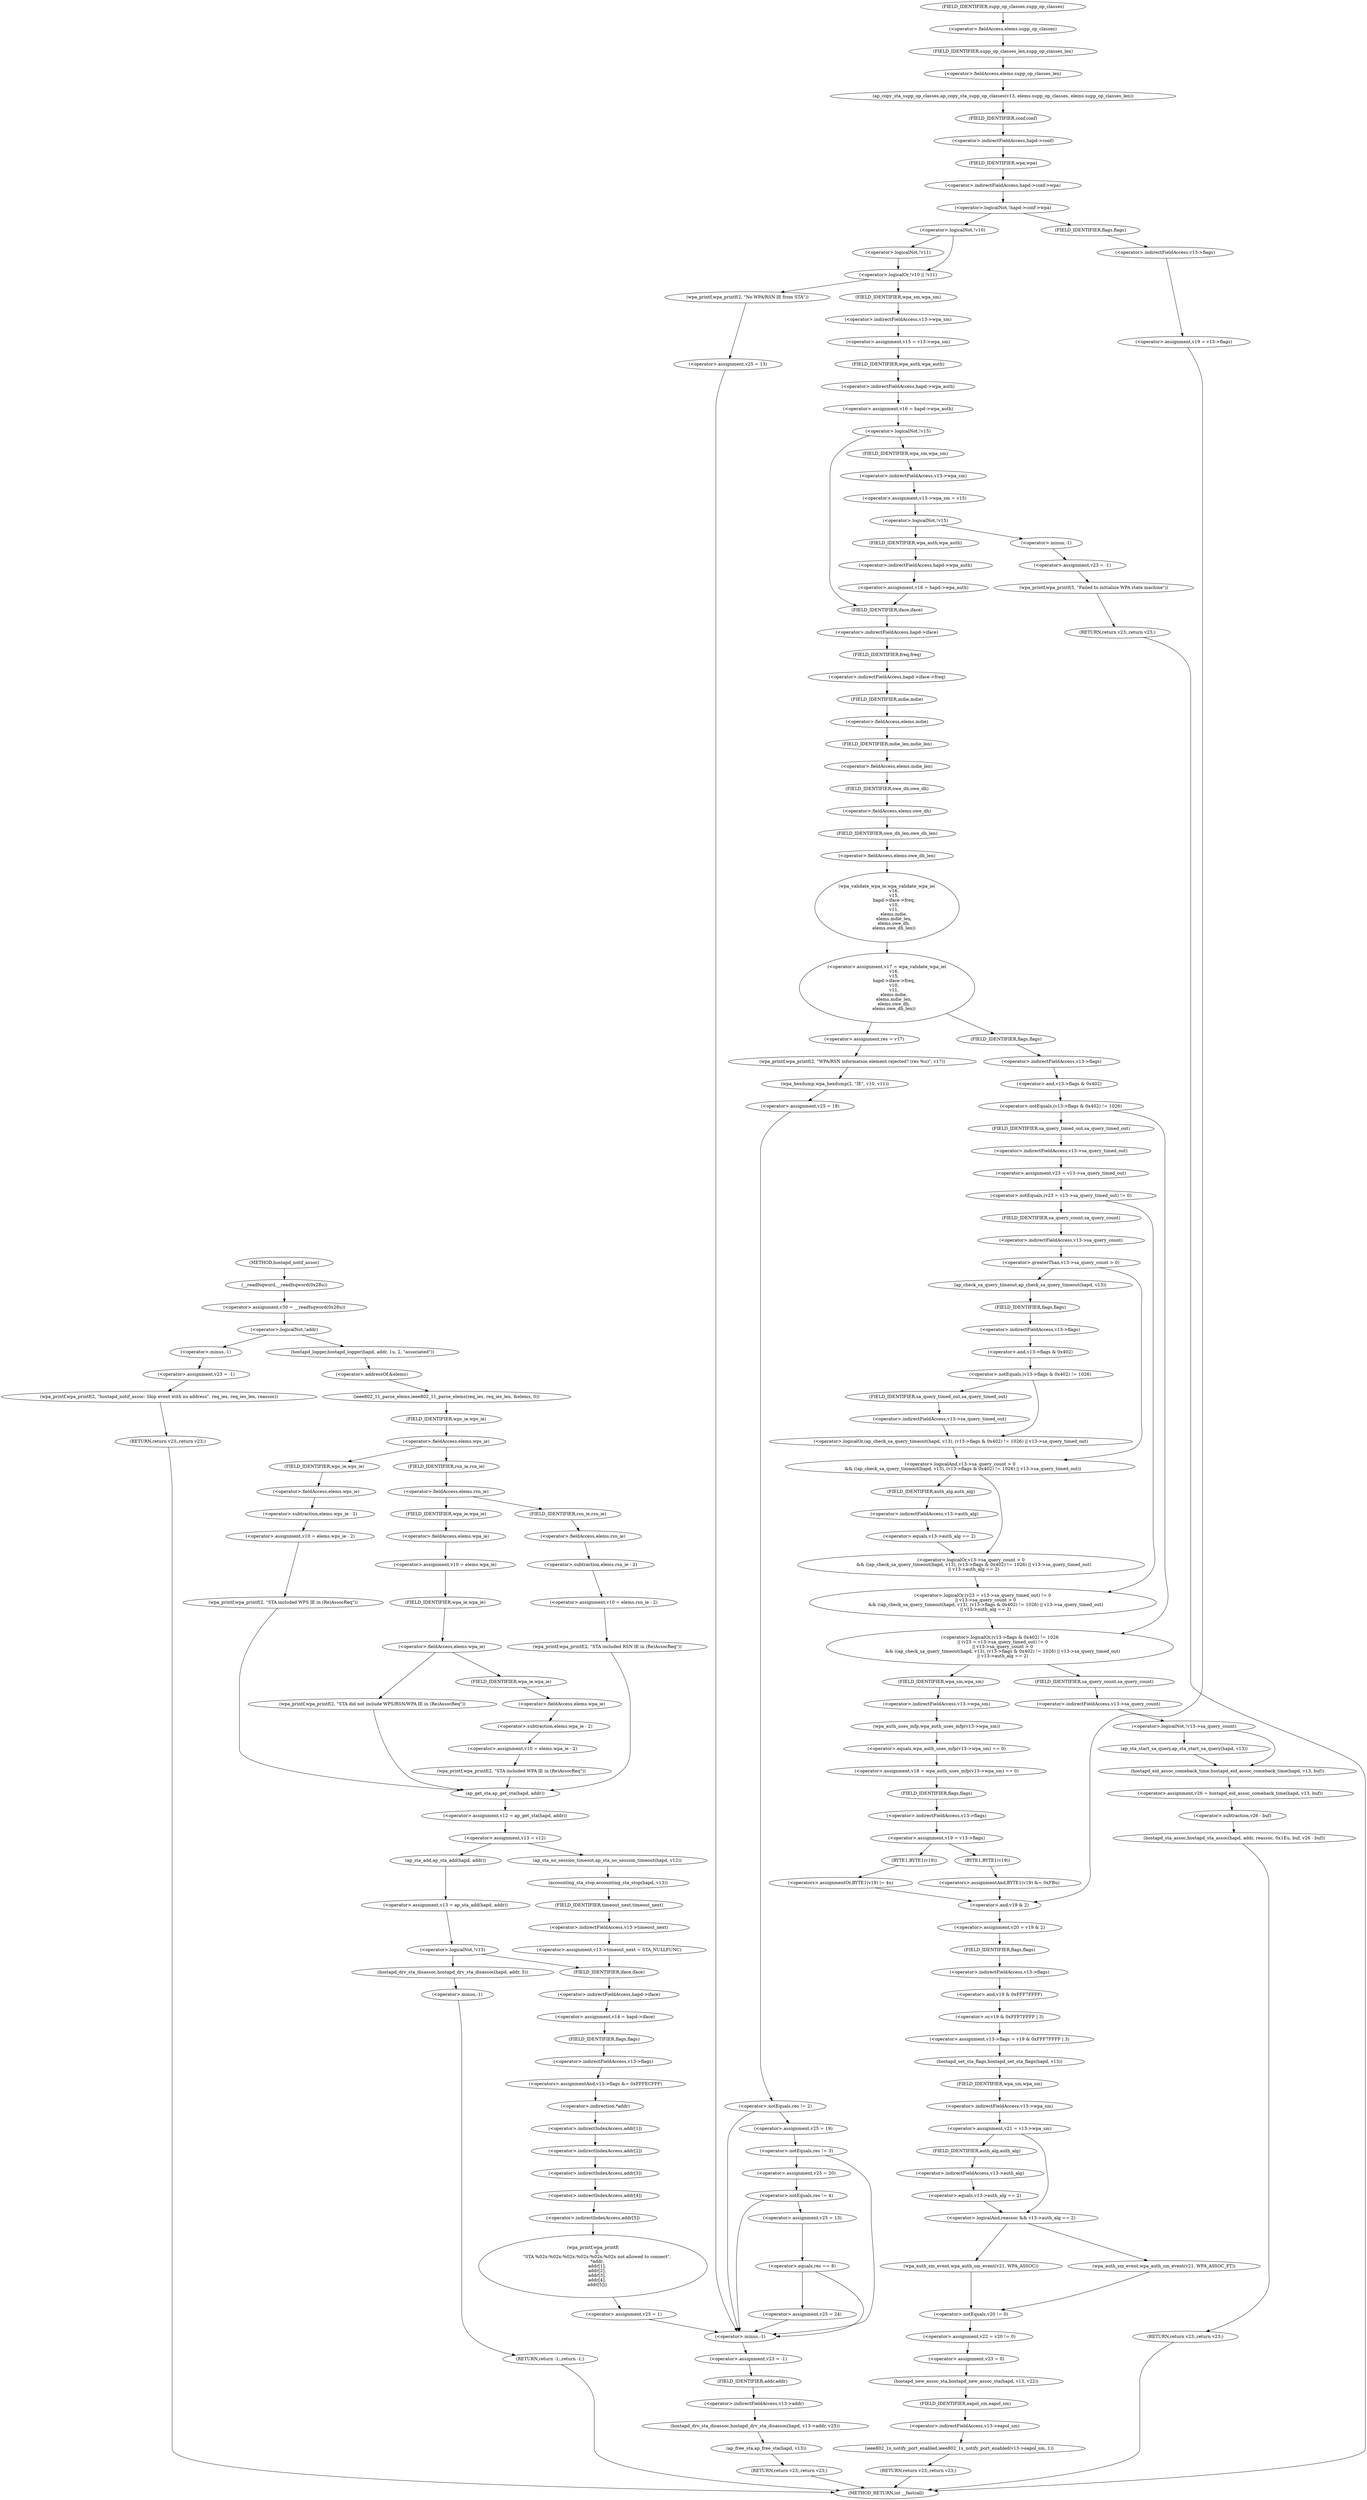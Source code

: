 digraph hostapd_notif_assoc {  
"1000148" [label = "(<operator>.assignment,v30 = __readfsqword(0x28u))" ]
"1000150" [label = "(__readfsqword,__readfsqword(0x28u))" ]
"1000153" [label = "(<operator>.logicalNot,!addr)" ]
"1000156" [label = "(<operator>.assignment,v23 = -1)" ]
"1000158" [label = "(<operator>.minus,-1)" ]
"1000160" [label = "(wpa_printf,wpa_printf(2, \"hostapd_notif_assoc: Skip event with no address\", req_ies, req_ies_len, reassoc))" ]
"1000166" [label = "(RETURN,return v23;,return v23;)" ]
"1000168" [label = "(hostapd_logger,hostapd_logger(hapd, addr, 1u, 2, \"associated\"))" ]
"1000174" [label = "(ieee802_11_parse_elems,ieee802_11_parse_elems(req_ies, req_ies_len, &elems, 0))" ]
"1000177" [label = "(<operator>.addressOf,&elems)" ]
"1000181" [label = "(<operator>.fieldAccess,elems.wps_ie)" ]
"1000183" [label = "(FIELD_IDENTIFIER,wps_ie,wps_ie)" ]
"1000185" [label = "(<operator>.assignment,v10 = elems.wps_ie - 2)" ]
"1000187" [label = "(<operator>.subtraction,elems.wps_ie - 2)" ]
"1000188" [label = "(<operator>.fieldAccess,elems.wps_ie)" ]
"1000190" [label = "(FIELD_IDENTIFIER,wps_ie,wps_ie)" ]
"1000193" [label = "(wpa_printf,wpa_printf(2, \"STA included WPS IE in (Re)AssocReq\"))" ]
"1000198" [label = "(<operator>.fieldAccess,elems.rsn_ie)" ]
"1000200" [label = "(FIELD_IDENTIFIER,rsn_ie,rsn_ie)" ]
"1000202" [label = "(<operator>.assignment,v10 = elems.rsn_ie - 2)" ]
"1000204" [label = "(<operator>.subtraction,elems.rsn_ie - 2)" ]
"1000205" [label = "(<operator>.fieldAccess,elems.rsn_ie)" ]
"1000207" [label = "(FIELD_IDENTIFIER,rsn_ie,rsn_ie)" ]
"1000210" [label = "(wpa_printf,wpa_printf(2, \"STA included RSN IE in (Re)AssocReq\"))" ]
"1000215" [label = "(<operator>.assignment,v10 = elems.wpa_ie)" ]
"1000217" [label = "(<operator>.fieldAccess,elems.wpa_ie)" ]
"1000219" [label = "(FIELD_IDENTIFIER,wpa_ie,wpa_ie)" ]
"1000221" [label = "(<operator>.fieldAccess,elems.wpa_ie)" ]
"1000223" [label = "(FIELD_IDENTIFIER,wpa_ie,wpa_ie)" ]
"1000225" [label = "(<operator>.assignment,v10 = elems.wpa_ie - 2)" ]
"1000227" [label = "(<operator>.subtraction,elems.wpa_ie - 2)" ]
"1000228" [label = "(<operator>.fieldAccess,elems.wpa_ie)" ]
"1000230" [label = "(FIELD_IDENTIFIER,wpa_ie,wpa_ie)" ]
"1000233" [label = "(wpa_printf,wpa_printf(2, \"STA included WPA IE in (Re)AssocReq\"))" ]
"1000239" [label = "(wpa_printf,wpa_printf(2, \"STA did not include WPS/RSN/WPA IE in (Re)AssocReq\"))" ]
"1000242" [label = "(<operator>.assignment,v12 = ap_get_sta(hapd, addr))" ]
"1000244" [label = "(ap_get_sta,ap_get_sta(hapd, addr))" ]
"1000247" [label = "(<operator>.assignment,v13 = v12)" ]
"1000253" [label = "(ap_sta_no_session_timeout,ap_sta_no_session_timeout(hapd, v12))" ]
"1000256" [label = "(accounting_sta_stop,accounting_sta_stop(hapd, v13))" ]
"1000259" [label = "(<operator>.assignment,v13->timeout_next = STA_NULLFUNC)" ]
"1000260" [label = "(<operator>.indirectFieldAccess,v13->timeout_next)" ]
"1000262" [label = "(FIELD_IDENTIFIER,timeout_next,timeout_next)" ]
"1000266" [label = "(<operator>.assignment,v13 = ap_sta_add(hapd, addr))" ]
"1000268" [label = "(ap_sta_add,ap_sta_add(hapd, addr))" ]
"1000272" [label = "(<operator>.logicalNot,!v13)" ]
"1000275" [label = "(hostapd_drv_sta_disassoc,hostapd_drv_sta_disassoc(hapd, addr, 5))" ]
"1000279" [label = "(RETURN,return -1;,return -1;)" ]
"1000280" [label = "(<operator>.minus,-1)" ]
"1000282" [label = "(<operator>.assignment,v14 = hapd->iface)" ]
"1000284" [label = "(<operator>.indirectFieldAccess,hapd->iface)" ]
"1000286" [label = "(FIELD_IDENTIFIER,iface,iface)" ]
"1000287" [label = "(<operators>.assignmentAnd,v13->flags &= 0xFFFECFFF)" ]
"1000288" [label = "(<operator>.indirectFieldAccess,v13->flags)" ]
"1000290" [label = "(FIELD_IDENTIFIER,flags,flags)" ]
"1000293" [label = "(wpa_printf,wpa_printf(\n      3,\n      \"STA %02x:%02x:%02x:%02x:%02x:%02x not allowed to connect\",\n      *addr,\n      addr[1],\n      addr[2],\n      addr[3],\n      addr[4],\n      addr[5]))" ]
"1000296" [label = "(<operator>.indirection,*addr)" ]
"1000298" [label = "(<operator>.indirectIndexAccess,addr[1])" ]
"1000301" [label = "(<operator>.indirectIndexAccess,addr[2])" ]
"1000304" [label = "(<operator>.indirectIndexAccess,addr[3])" ]
"1000307" [label = "(<operator>.indirectIndexAccess,addr[4])" ]
"1000310" [label = "(<operator>.indirectIndexAccess,addr[5])" ]
"1000313" [label = "(<operator>.assignment,v25 = 1)" ]
"1000317" [label = "(<operator>.assignment,v23 = -1)" ]
"1000319" [label = "(<operator>.minus,-1)" ]
"1000321" [label = "(hostapd_drv_sta_disassoc,hostapd_drv_sta_disassoc(hapd, v13->addr, v25))" ]
"1000323" [label = "(<operator>.indirectFieldAccess,v13->addr)" ]
"1000325" [label = "(FIELD_IDENTIFIER,addr,addr)" ]
"1000327" [label = "(ap_free_sta,ap_free_sta(hapd, v13))" ]
"1000330" [label = "(RETURN,return v23;,return v23;)" ]
"1000332" [label = "(ap_copy_sta_supp_op_classes,ap_copy_sta_supp_op_classes(v13, elems.supp_op_classes, elems.supp_op_classes_len))" ]
"1000334" [label = "(<operator>.fieldAccess,elems.supp_op_classes)" ]
"1000336" [label = "(FIELD_IDENTIFIER,supp_op_classes,supp_op_classes)" ]
"1000337" [label = "(<operator>.fieldAccess,elems.supp_op_classes_len)" ]
"1000339" [label = "(FIELD_IDENTIFIER,supp_op_classes_len,supp_op_classes_len)" ]
"1000341" [label = "(<operator>.logicalNot,!hapd->conf->wpa)" ]
"1000342" [label = "(<operator>.indirectFieldAccess,hapd->conf->wpa)" ]
"1000343" [label = "(<operator>.indirectFieldAccess,hapd->conf)" ]
"1000345" [label = "(FIELD_IDENTIFIER,conf,conf)" ]
"1000346" [label = "(FIELD_IDENTIFIER,wpa,wpa)" ]
"1000348" [label = "(<operator>.assignment,v19 = v13->flags)" ]
"1000350" [label = "(<operator>.indirectFieldAccess,v13->flags)" ]
"1000352" [label = "(FIELD_IDENTIFIER,flags,flags)" ]
"1000354" [label = "(<operator>.assignment,v20 = v19 & 2)" ]
"1000356" [label = "(<operator>.and,v19 & 2)" ]
"1000359" [label = "(<operator>.assignment,v13->flags = v19 & 0xFFF7FFFF | 3)" ]
"1000360" [label = "(<operator>.indirectFieldAccess,v13->flags)" ]
"1000362" [label = "(FIELD_IDENTIFIER,flags,flags)" ]
"1000363" [label = "(<operator>.or,v19 & 0xFFF7FFFF | 3)" ]
"1000364" [label = "(<operator>.and,v19 & 0xFFF7FFFF)" ]
"1000368" [label = "(hostapd_set_sta_flags,hostapd_set_sta_flags(hapd, v13))" ]
"1000371" [label = "(<operator>.assignment,v21 = v13->wpa_sm)" ]
"1000373" [label = "(<operator>.indirectFieldAccess,v13->wpa_sm)" ]
"1000375" [label = "(FIELD_IDENTIFIER,wpa_sm,wpa_sm)" ]
"1000377" [label = "(<operator>.logicalAnd,reassoc && v13->auth_alg == 2)" ]
"1000379" [label = "(<operator>.equals,v13->auth_alg == 2)" ]
"1000380" [label = "(<operator>.indirectFieldAccess,v13->auth_alg)" ]
"1000382" [label = "(FIELD_IDENTIFIER,auth_alg,auth_alg)" ]
"1000384" [label = "(wpa_auth_sm_event,wpa_auth_sm_event(v21, WPA_ASSOC_FT))" ]
"1000388" [label = "(wpa_auth_sm_event,wpa_auth_sm_event(v21, WPA_ASSOC))" ]
"1000391" [label = "(<operator>.assignment,v22 = v20 != 0)" ]
"1000393" [label = "(<operator>.notEquals,v20 != 0)" ]
"1000396" [label = "(<operator>.assignment,v23 = 0)" ]
"1000399" [label = "(hostapd_new_assoc_sta,hostapd_new_assoc_sta(hapd, v13, v22))" ]
"1000403" [label = "(ieee802_1x_notify_port_enabled,ieee802_1x_notify_port_enabled(v13->eapol_sm, 1))" ]
"1000404" [label = "(<operator>.indirectFieldAccess,v13->eapol_sm)" ]
"1000406" [label = "(FIELD_IDENTIFIER,eapol_sm,eapol_sm)" ]
"1000408" [label = "(RETURN,return v23;,return v23;)" ]
"1000411" [label = "(<operator>.logicalOr,!v10 || !v11)" ]
"1000412" [label = "(<operator>.logicalNot,!v10)" ]
"1000414" [label = "(<operator>.logicalNot,!v11)" ]
"1000417" [label = "(wpa_printf,wpa_printf(2, \"No WPA/RSN IE from STA\"))" ]
"1000420" [label = "(<operator>.assignment,v25 = 13)" ]
"1000424" [label = "(<operator>.assignment,v15 = v13->wpa_sm)" ]
"1000426" [label = "(<operator>.indirectFieldAccess,v13->wpa_sm)" ]
"1000428" [label = "(FIELD_IDENTIFIER,wpa_sm,wpa_sm)" ]
"1000429" [label = "(<operator>.assignment,v16 = hapd->wpa_auth)" ]
"1000431" [label = "(<operator>.indirectFieldAccess,hapd->wpa_auth)" ]
"1000433" [label = "(FIELD_IDENTIFIER,wpa_auth,wpa_auth)" ]
"1000435" [label = "(<operator>.logicalNot,!v15)" ]
"1000438" [label = "(<operator>.assignment,v13->wpa_sm = v15)" ]
"1000439" [label = "(<operator>.indirectFieldAccess,v13->wpa_sm)" ]
"1000441" [label = "(FIELD_IDENTIFIER,wpa_sm,wpa_sm)" ]
"1000444" [label = "(<operator>.logicalNot,!v15)" ]
"1000447" [label = "(<operator>.assignment,v23 = -1)" ]
"1000449" [label = "(<operator>.minus,-1)" ]
"1000451" [label = "(wpa_printf,wpa_printf(5, \"Failed to initialize WPA state machine\"))" ]
"1000454" [label = "(RETURN,return v23;,return v23;)" ]
"1000456" [label = "(<operator>.assignment,v16 = hapd->wpa_auth)" ]
"1000458" [label = "(<operator>.indirectFieldAccess,hapd->wpa_auth)" ]
"1000460" [label = "(FIELD_IDENTIFIER,wpa_auth,wpa_auth)" ]
"1000461" [label = "(<operator>.assignment,v17 = wpa_validate_wpa_ie(\n          v16,\n          v15,\n          hapd->iface->freq,\n          v10,\n          v11,\n          elems.mdie,\n          elems.mdie_len,\n          elems.owe_dh,\n          elems.owe_dh_len))" ]
"1000463" [label = "(wpa_validate_wpa_ie,wpa_validate_wpa_ie(\n          v16,\n          v15,\n          hapd->iface->freq,\n          v10,\n          v11,\n          elems.mdie,\n          elems.mdie_len,\n          elems.owe_dh,\n          elems.owe_dh_len))" ]
"1000466" [label = "(<operator>.indirectFieldAccess,hapd->iface->freq)" ]
"1000467" [label = "(<operator>.indirectFieldAccess,hapd->iface)" ]
"1000469" [label = "(FIELD_IDENTIFIER,iface,iface)" ]
"1000470" [label = "(FIELD_IDENTIFIER,freq,freq)" ]
"1000473" [label = "(<operator>.fieldAccess,elems.mdie)" ]
"1000475" [label = "(FIELD_IDENTIFIER,mdie,mdie)" ]
"1000476" [label = "(<operator>.fieldAccess,elems.mdie_len)" ]
"1000478" [label = "(FIELD_IDENTIFIER,mdie_len,mdie_len)" ]
"1000479" [label = "(<operator>.fieldAccess,elems.owe_dh)" ]
"1000481" [label = "(FIELD_IDENTIFIER,owe_dh,owe_dh)" ]
"1000482" [label = "(<operator>.fieldAccess,elems.owe_dh_len)" ]
"1000484" [label = "(FIELD_IDENTIFIER,owe_dh_len,owe_dh_len)" ]
"1000488" [label = "(<operator>.assignment,res = v17)" ]
"1000491" [label = "(wpa_printf,wpa_printf(2, \"WPA/RSN information element rejected? (res %u)\", v17))" ]
"1000495" [label = "(wpa_hexdump,wpa_hexdump(2, \"IE\", v10, v11))" ]
"1000500" [label = "(<operator>.assignment,v25 = 18)" ]
"1000504" [label = "(<operator>.notEquals,res != 2)" ]
"1000508" [label = "(<operator>.assignment,v25 = 19)" ]
"1000512" [label = "(<operator>.notEquals,res != 3)" ]
"1000516" [label = "(<operator>.assignment,v25 = 20)" ]
"1000520" [label = "(<operator>.notEquals,res != 4)" ]
"1000524" [label = "(<operator>.assignment,v25 = 13)" ]
"1000528" [label = "(<operator>.equals,res == 8)" ]
"1000531" [label = "(<operator>.assignment,v25 = 24)" ]
"1000536" [label = "(<operator>.logicalOr,(v13->flags & 0x402) != 1026\n    || (v23 = v13->sa_query_timed_out) != 0\n    || v13->sa_query_count > 0\n    && ((ap_check_sa_query_timeout(hapd, v13), (v13->flags & 0x402) != 1026) || v13->sa_query_timed_out)\n    || v13->auth_alg == 2)" ]
"1000537" [label = "(<operator>.notEquals,(v13->flags & 0x402) != 1026)" ]
"1000538" [label = "(<operator>.and,v13->flags & 0x402)" ]
"1000539" [label = "(<operator>.indirectFieldAccess,v13->flags)" ]
"1000541" [label = "(FIELD_IDENTIFIER,flags,flags)" ]
"1000544" [label = "(<operator>.logicalOr,(v23 = v13->sa_query_timed_out) != 0\n    || v13->sa_query_count > 0\n    && ((ap_check_sa_query_timeout(hapd, v13), (v13->flags & 0x402) != 1026) || v13->sa_query_timed_out)\n    || v13->auth_alg == 2)" ]
"1000545" [label = "(<operator>.notEquals,(v23 = v13->sa_query_timed_out) != 0)" ]
"1000546" [label = "(<operator>.assignment,v23 = v13->sa_query_timed_out)" ]
"1000548" [label = "(<operator>.indirectFieldAccess,v13->sa_query_timed_out)" ]
"1000550" [label = "(FIELD_IDENTIFIER,sa_query_timed_out,sa_query_timed_out)" ]
"1000552" [label = "(<operator>.logicalOr,v13->sa_query_count > 0\n    && ((ap_check_sa_query_timeout(hapd, v13), (v13->flags & 0x402) != 1026) || v13->sa_query_timed_out)\n    || v13->auth_alg == 2)" ]
"1000553" [label = "(<operator>.logicalAnd,v13->sa_query_count > 0\n    && ((ap_check_sa_query_timeout(hapd, v13), (v13->flags & 0x402) != 1026) || v13->sa_query_timed_out))" ]
"1000554" [label = "(<operator>.greaterThan,v13->sa_query_count > 0)" ]
"1000555" [label = "(<operator>.indirectFieldAccess,v13->sa_query_count)" ]
"1000557" [label = "(FIELD_IDENTIFIER,sa_query_count,sa_query_count)" ]
"1000559" [label = "(<operator>.logicalOr,(ap_check_sa_query_timeout(hapd, v13), (v13->flags & 0x402) != 1026) || v13->sa_query_timed_out)" ]
"1000561" [label = "(ap_check_sa_query_timeout,ap_check_sa_query_timeout(hapd, v13))" ]
"1000564" [label = "(<operator>.notEquals,(v13->flags & 0x402) != 1026)" ]
"1000565" [label = "(<operator>.and,v13->flags & 0x402)" ]
"1000566" [label = "(<operator>.indirectFieldAccess,v13->flags)" ]
"1000568" [label = "(FIELD_IDENTIFIER,flags,flags)" ]
"1000571" [label = "(<operator>.indirectFieldAccess,v13->sa_query_timed_out)" ]
"1000573" [label = "(FIELD_IDENTIFIER,sa_query_timed_out,sa_query_timed_out)" ]
"1000574" [label = "(<operator>.equals,v13->auth_alg == 2)" ]
"1000575" [label = "(<operator>.indirectFieldAccess,v13->auth_alg)" ]
"1000577" [label = "(FIELD_IDENTIFIER,auth_alg,auth_alg)" ]
"1000580" [label = "(<operator>.assignment,v18 = wpa_auth_uses_mfp(v13->wpa_sm) == 0)" ]
"1000582" [label = "(<operator>.equals,wpa_auth_uses_mfp(v13->wpa_sm) == 0)" ]
"1000583" [label = "(wpa_auth_uses_mfp,wpa_auth_uses_mfp(v13->wpa_sm))" ]
"1000584" [label = "(<operator>.indirectFieldAccess,v13->wpa_sm)" ]
"1000586" [label = "(FIELD_IDENTIFIER,wpa_sm,wpa_sm)" ]
"1000588" [label = "(<operator>.assignment,v19 = v13->flags)" ]
"1000590" [label = "(<operator>.indirectFieldAccess,v13->flags)" ]
"1000592" [label = "(FIELD_IDENTIFIER,flags,flags)" ]
"1000595" [label = "(<operators>.assignmentAnd,BYTE1(v19) &= 0xFBu)" ]
"1000596" [label = "(BYTE1,BYTE1(v19))" ]
"1000600" [label = "(<operators>.assignmentOr,BYTE1(v19) |= 4u)" ]
"1000601" [label = "(BYTE1,BYTE1(v19))" ]
"1000606" [label = "(<operator>.logicalNot,!v13->sa_query_count)" ]
"1000607" [label = "(<operator>.indirectFieldAccess,v13->sa_query_count)" ]
"1000609" [label = "(FIELD_IDENTIFIER,sa_query_count,sa_query_count)" ]
"1000610" [label = "(ap_sta_start_sa_query,ap_sta_start_sa_query(hapd, v13))" ]
"1000613" [label = "(<operator>.assignment,v26 = hostapd_eid_assoc_comeback_time(hapd, v13, buf))" ]
"1000615" [label = "(hostapd_eid_assoc_comeback_time,hostapd_eid_assoc_comeback_time(hapd, v13, buf))" ]
"1000619" [label = "(hostapd_sta_assoc,hostapd_sta_assoc(hapd, addr, reassoc, 0x1Eu, buf, v26 - buf))" ]
"1000625" [label = "(<operator>.subtraction,v26 - buf)" ]
"1000628" [label = "(RETURN,return v23;,return v23;)" ]
"1000121" [label = "(METHOD,hostapd_notif_assoc)" ]
"1000630" [label = "(METHOD_RETURN,int __fastcall)" ]
  "1000148" -> "1000153" 
  "1000150" -> "1000148" 
  "1000153" -> "1000158" 
  "1000153" -> "1000168" 
  "1000156" -> "1000160" 
  "1000158" -> "1000156" 
  "1000160" -> "1000166" 
  "1000166" -> "1000630" 
  "1000168" -> "1000177" 
  "1000174" -> "1000183" 
  "1000177" -> "1000174" 
  "1000181" -> "1000190" 
  "1000181" -> "1000200" 
  "1000183" -> "1000181" 
  "1000185" -> "1000193" 
  "1000187" -> "1000185" 
  "1000188" -> "1000187" 
  "1000190" -> "1000188" 
  "1000193" -> "1000244" 
  "1000198" -> "1000207" 
  "1000198" -> "1000219" 
  "1000200" -> "1000198" 
  "1000202" -> "1000210" 
  "1000204" -> "1000202" 
  "1000205" -> "1000204" 
  "1000207" -> "1000205" 
  "1000210" -> "1000244" 
  "1000215" -> "1000223" 
  "1000217" -> "1000215" 
  "1000219" -> "1000217" 
  "1000221" -> "1000230" 
  "1000221" -> "1000239" 
  "1000223" -> "1000221" 
  "1000225" -> "1000233" 
  "1000227" -> "1000225" 
  "1000228" -> "1000227" 
  "1000230" -> "1000228" 
  "1000233" -> "1000244" 
  "1000239" -> "1000244" 
  "1000242" -> "1000247" 
  "1000244" -> "1000242" 
  "1000247" -> "1000253" 
  "1000247" -> "1000268" 
  "1000253" -> "1000256" 
  "1000256" -> "1000262" 
  "1000259" -> "1000286" 
  "1000260" -> "1000259" 
  "1000262" -> "1000260" 
  "1000266" -> "1000272" 
  "1000268" -> "1000266" 
  "1000272" -> "1000275" 
  "1000272" -> "1000286" 
  "1000275" -> "1000280" 
  "1000279" -> "1000630" 
  "1000280" -> "1000279" 
  "1000282" -> "1000290" 
  "1000284" -> "1000282" 
  "1000286" -> "1000284" 
  "1000287" -> "1000296" 
  "1000288" -> "1000287" 
  "1000290" -> "1000288" 
  "1000293" -> "1000313" 
  "1000296" -> "1000298" 
  "1000298" -> "1000301" 
  "1000301" -> "1000304" 
  "1000304" -> "1000307" 
  "1000307" -> "1000310" 
  "1000310" -> "1000293" 
  "1000313" -> "1000319" 
  "1000317" -> "1000325" 
  "1000319" -> "1000317" 
  "1000321" -> "1000327" 
  "1000323" -> "1000321" 
  "1000325" -> "1000323" 
  "1000327" -> "1000330" 
  "1000330" -> "1000630" 
  "1000332" -> "1000345" 
  "1000334" -> "1000339" 
  "1000336" -> "1000334" 
  "1000337" -> "1000332" 
  "1000339" -> "1000337" 
  "1000341" -> "1000352" 
  "1000341" -> "1000412" 
  "1000342" -> "1000341" 
  "1000343" -> "1000346" 
  "1000345" -> "1000343" 
  "1000346" -> "1000342" 
  "1000348" -> "1000356" 
  "1000350" -> "1000348" 
  "1000352" -> "1000350" 
  "1000354" -> "1000362" 
  "1000356" -> "1000354" 
  "1000359" -> "1000368" 
  "1000360" -> "1000364" 
  "1000362" -> "1000360" 
  "1000363" -> "1000359" 
  "1000364" -> "1000363" 
  "1000368" -> "1000375" 
  "1000371" -> "1000377" 
  "1000371" -> "1000382" 
  "1000373" -> "1000371" 
  "1000375" -> "1000373" 
  "1000377" -> "1000384" 
  "1000377" -> "1000388" 
  "1000379" -> "1000377" 
  "1000380" -> "1000379" 
  "1000382" -> "1000380" 
  "1000384" -> "1000393" 
  "1000388" -> "1000393" 
  "1000391" -> "1000396" 
  "1000393" -> "1000391" 
  "1000396" -> "1000399" 
  "1000399" -> "1000406" 
  "1000403" -> "1000408" 
  "1000404" -> "1000403" 
  "1000406" -> "1000404" 
  "1000408" -> "1000630" 
  "1000411" -> "1000417" 
  "1000411" -> "1000428" 
  "1000412" -> "1000411" 
  "1000412" -> "1000414" 
  "1000414" -> "1000411" 
  "1000417" -> "1000420" 
  "1000420" -> "1000319" 
  "1000424" -> "1000433" 
  "1000426" -> "1000424" 
  "1000428" -> "1000426" 
  "1000429" -> "1000435" 
  "1000431" -> "1000429" 
  "1000433" -> "1000431" 
  "1000435" -> "1000441" 
  "1000435" -> "1000469" 
  "1000438" -> "1000444" 
  "1000439" -> "1000438" 
  "1000441" -> "1000439" 
  "1000444" -> "1000449" 
  "1000444" -> "1000460" 
  "1000447" -> "1000451" 
  "1000449" -> "1000447" 
  "1000451" -> "1000454" 
  "1000454" -> "1000630" 
  "1000456" -> "1000469" 
  "1000458" -> "1000456" 
  "1000460" -> "1000458" 
  "1000461" -> "1000488" 
  "1000461" -> "1000541" 
  "1000463" -> "1000461" 
  "1000466" -> "1000475" 
  "1000467" -> "1000470" 
  "1000469" -> "1000467" 
  "1000470" -> "1000466" 
  "1000473" -> "1000478" 
  "1000475" -> "1000473" 
  "1000476" -> "1000481" 
  "1000478" -> "1000476" 
  "1000479" -> "1000484" 
  "1000481" -> "1000479" 
  "1000482" -> "1000463" 
  "1000484" -> "1000482" 
  "1000488" -> "1000491" 
  "1000491" -> "1000495" 
  "1000495" -> "1000500" 
  "1000500" -> "1000504" 
  "1000504" -> "1000508" 
  "1000504" -> "1000319" 
  "1000508" -> "1000512" 
  "1000512" -> "1000516" 
  "1000512" -> "1000319" 
  "1000516" -> "1000520" 
  "1000520" -> "1000524" 
  "1000520" -> "1000319" 
  "1000524" -> "1000528" 
  "1000528" -> "1000531" 
  "1000528" -> "1000319" 
  "1000531" -> "1000319" 
  "1000536" -> "1000586" 
  "1000536" -> "1000609" 
  "1000537" -> "1000536" 
  "1000537" -> "1000550" 
  "1000538" -> "1000537" 
  "1000539" -> "1000538" 
  "1000541" -> "1000539" 
  "1000544" -> "1000536" 
  "1000545" -> "1000544" 
  "1000545" -> "1000557" 
  "1000546" -> "1000545" 
  "1000548" -> "1000546" 
  "1000550" -> "1000548" 
  "1000552" -> "1000544" 
  "1000553" -> "1000552" 
  "1000553" -> "1000577" 
  "1000554" -> "1000553" 
  "1000554" -> "1000561" 
  "1000555" -> "1000554" 
  "1000557" -> "1000555" 
  "1000559" -> "1000553" 
  "1000561" -> "1000568" 
  "1000564" -> "1000559" 
  "1000564" -> "1000573" 
  "1000565" -> "1000564" 
  "1000566" -> "1000565" 
  "1000568" -> "1000566" 
  "1000571" -> "1000559" 
  "1000573" -> "1000571" 
  "1000574" -> "1000552" 
  "1000575" -> "1000574" 
  "1000577" -> "1000575" 
  "1000580" -> "1000592" 
  "1000582" -> "1000580" 
  "1000583" -> "1000582" 
  "1000584" -> "1000583" 
  "1000586" -> "1000584" 
  "1000588" -> "1000596" 
  "1000588" -> "1000601" 
  "1000590" -> "1000588" 
  "1000592" -> "1000590" 
  "1000595" -> "1000356" 
  "1000596" -> "1000595" 
  "1000600" -> "1000356" 
  "1000601" -> "1000600" 
  "1000606" -> "1000610" 
  "1000606" -> "1000615" 
  "1000607" -> "1000606" 
  "1000609" -> "1000607" 
  "1000610" -> "1000615" 
  "1000613" -> "1000625" 
  "1000615" -> "1000613" 
  "1000619" -> "1000628" 
  "1000625" -> "1000619" 
  "1000628" -> "1000630" 
  "1000121" -> "1000150" 
}
